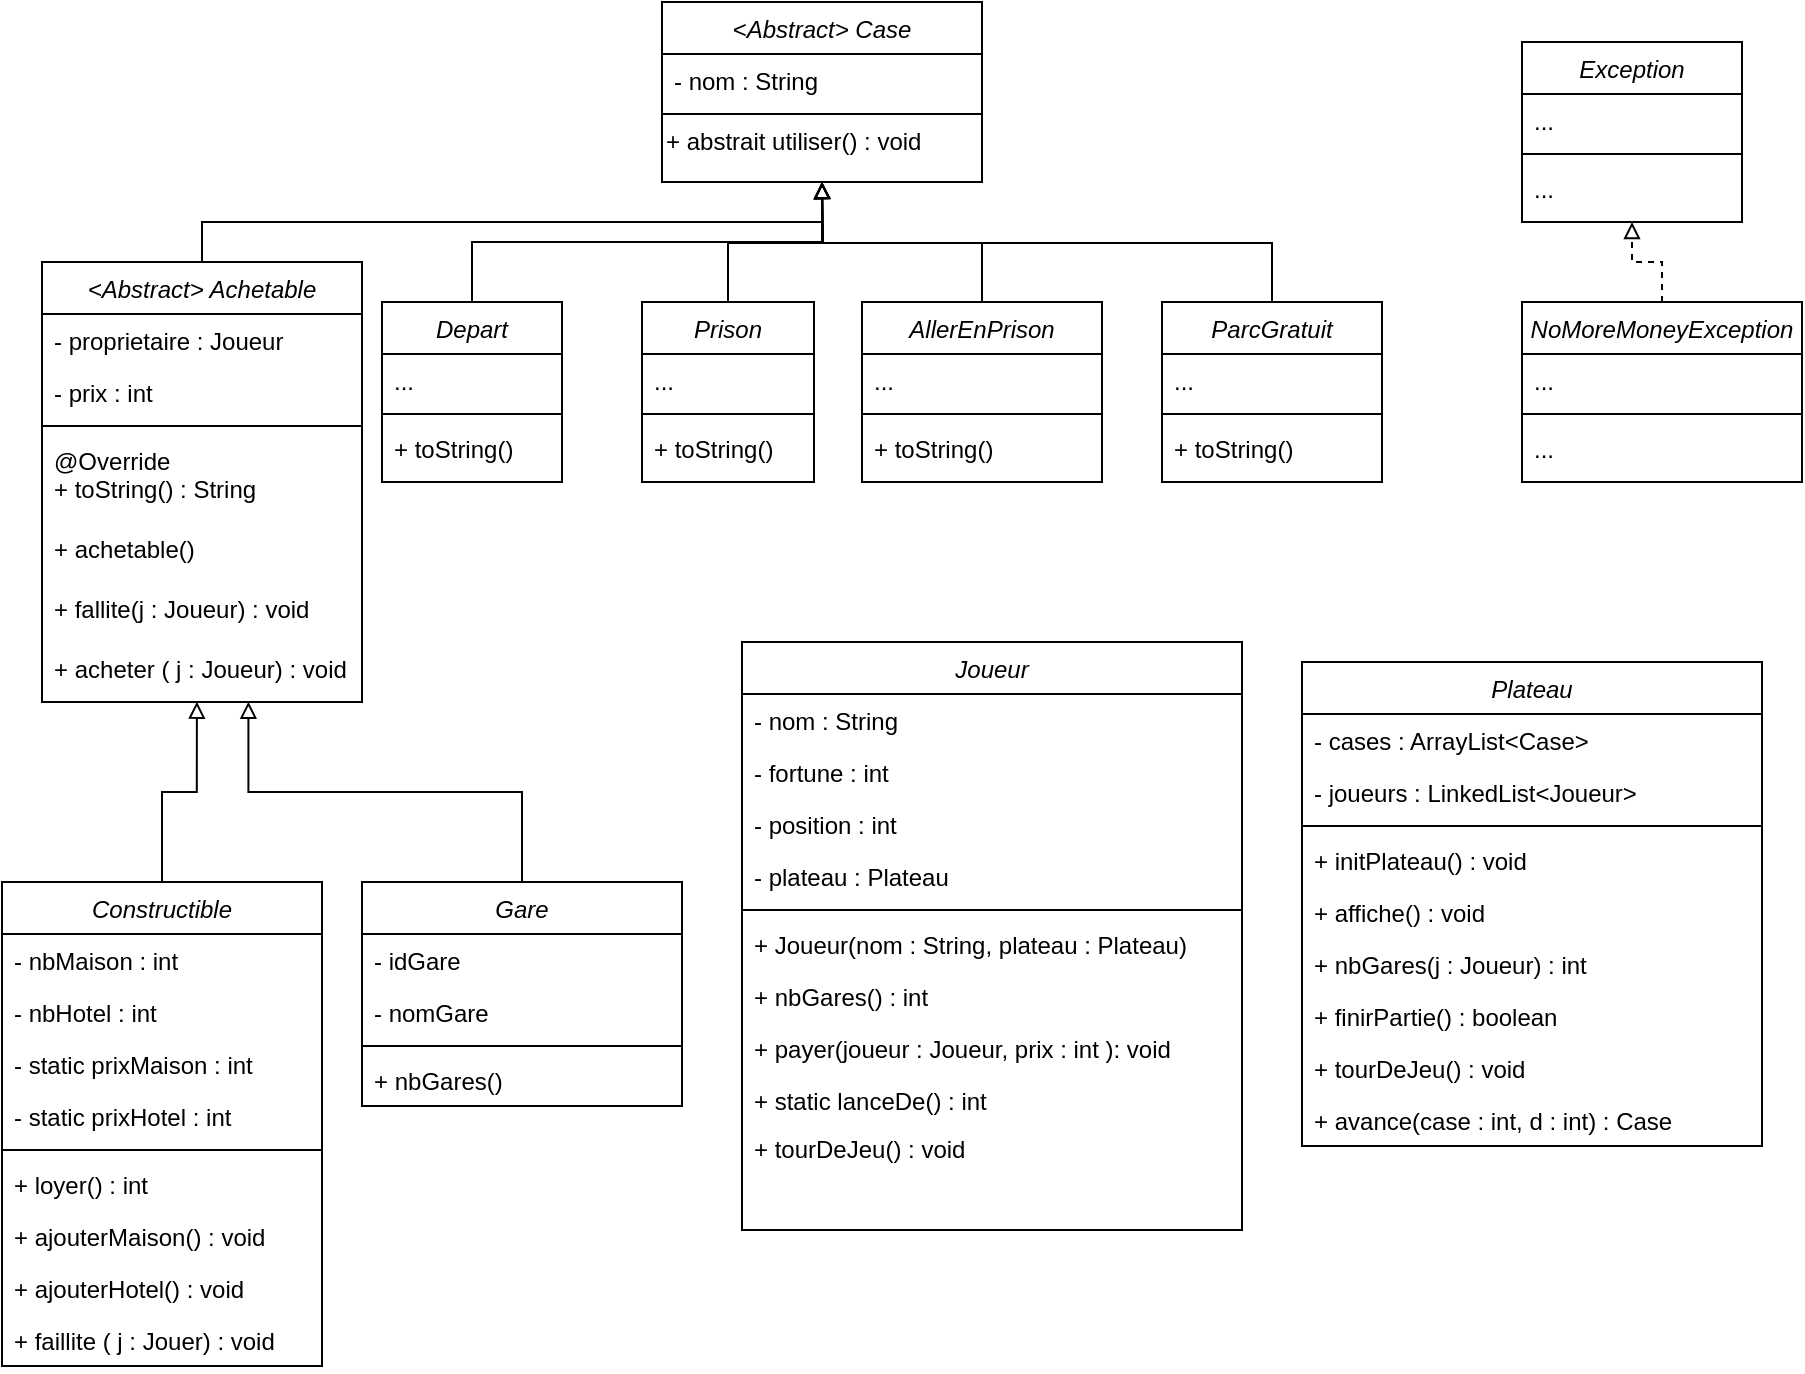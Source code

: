 <mxfile version="15.7.3" type="device"><diagram id="C5RBs43oDa-KdzZeNtuy" name="Page-1"><mxGraphModel dx="946" dy="702" grid="1" gridSize="10" guides="1" tooltips="1" connect="1" arrows="1" fold="1" page="1" pageScale="1" pageWidth="827" pageHeight="1169" math="0" shadow="0"><root><mxCell id="WIyWlLk6GJQsqaUBKTNV-0"/><mxCell id="WIyWlLk6GJQsqaUBKTNV-1" parent="WIyWlLk6GJQsqaUBKTNV-0"/><mxCell id="zkfFHV4jXpPFQw0GAbJ--0" value="&lt;Abstract&gt; Case" style="swimlane;fontStyle=2;align=center;verticalAlign=top;childLayout=stackLayout;horizontal=1;startSize=26;horizontalStack=0;resizeParent=1;resizeLast=0;collapsible=1;marginBottom=0;rounded=0;shadow=0;strokeWidth=1;" parent="WIyWlLk6GJQsqaUBKTNV-1" vertex="1"><mxGeometry x="360" y="20" width="160" height="90" as="geometry"><mxRectangle x="230" y="140" width="160" height="26" as="alternateBounds"/></mxGeometry></mxCell><mxCell id="E7dgi6KO7w2hSAVbR745-19" value="- nom : String" style="text;align=left;verticalAlign=top;spacingLeft=4;spacingRight=4;overflow=hidden;rotatable=0;points=[[0,0.5],[1,0.5]];portConstraint=eastwest;" parent="zkfFHV4jXpPFQw0GAbJ--0" vertex="1"><mxGeometry y="26" width="160" height="26" as="geometry"/></mxCell><mxCell id="zkfFHV4jXpPFQw0GAbJ--4" value="" style="line;html=1;strokeWidth=1;align=left;verticalAlign=middle;spacingTop=-1;spacingLeft=3;spacingRight=3;rotatable=0;labelPosition=right;points=[];portConstraint=eastwest;" parent="zkfFHV4jXpPFQw0GAbJ--0" vertex="1"><mxGeometry y="52" width="160" height="8" as="geometry"/></mxCell><mxCell id="E7dgi6KO7w2hSAVbR745-144" value="+ abstrait utiliser() : void" style="text;html=1;align=left;verticalAlign=middle;resizable=0;points=[];autosize=1;strokeColor=none;fillColor=none;" parent="zkfFHV4jXpPFQw0GAbJ--0" vertex="1"><mxGeometry y="60" width="160" height="20" as="geometry"/></mxCell><mxCell id="E7dgi6KO7w2hSAVbR745-142" style="edgeStyle=orthogonalEdgeStyle;rounded=0;orthogonalLoop=1;jettySize=auto;html=1;exitX=0.5;exitY=0;exitDx=0;exitDy=0;entryX=0.645;entryY=0.994;entryDx=0;entryDy=0;entryPerimeter=0;endArrow=block;endFill=0;" parent="WIyWlLk6GJQsqaUBKTNV-1" source="E7dgi6KO7w2hSAVbR745-0" target="E7dgi6KO7w2hSAVbR745-140" edge="1"><mxGeometry relative="1" as="geometry"/></mxCell><mxCell id="E7dgi6KO7w2hSAVbR745-0" value="Gare" style="swimlane;fontStyle=2;align=center;verticalAlign=top;childLayout=stackLayout;horizontal=1;startSize=26;horizontalStack=0;resizeParent=1;resizeLast=0;collapsible=1;marginBottom=0;rounded=0;shadow=0;strokeWidth=1;" parent="WIyWlLk6GJQsqaUBKTNV-1" vertex="1"><mxGeometry x="210" y="460" width="160" height="112" as="geometry"><mxRectangle x="230" y="140" width="160" height="26" as="alternateBounds"/></mxGeometry></mxCell><mxCell id="E7dgi6KO7w2hSAVbR745-3" value="- idGare" style="text;align=left;verticalAlign=top;spacingLeft=4;spacingRight=4;overflow=hidden;rotatable=0;points=[[0,0.5],[1,0.5]];portConstraint=eastwest;rounded=0;shadow=0;html=0;" parent="E7dgi6KO7w2hSAVbR745-0" vertex="1"><mxGeometry y="26" width="160" height="26" as="geometry"/></mxCell><mxCell id="E7dgi6KO7w2hSAVbR745-52" value="- nomGare" style="text;align=left;verticalAlign=top;spacingLeft=4;spacingRight=4;overflow=hidden;rotatable=0;points=[[0,0.5],[1,0.5]];portConstraint=eastwest;rounded=0;shadow=0;html=0;" parent="E7dgi6KO7w2hSAVbR745-0" vertex="1"><mxGeometry y="52" width="160" height="26" as="geometry"/></mxCell><mxCell id="E7dgi6KO7w2hSAVbR745-4" value="" style="line;html=1;strokeWidth=1;align=left;verticalAlign=middle;spacingTop=-1;spacingLeft=3;spacingRight=3;rotatable=0;labelPosition=right;points=[];portConstraint=eastwest;" parent="E7dgi6KO7w2hSAVbR745-0" vertex="1"><mxGeometry y="78" width="160" height="8" as="geometry"/></mxCell><mxCell id="E7dgi6KO7w2hSAVbR745-5" value="+ nbGares()" style="text;align=left;verticalAlign=top;spacingLeft=4;spacingRight=4;overflow=hidden;rotatable=0;points=[[0,0.5],[1,0.5]];portConstraint=eastwest;" parent="E7dgi6KO7w2hSAVbR745-0" vertex="1"><mxGeometry y="86" width="160" height="26" as="geometry"/></mxCell><mxCell id="E7dgi6KO7w2hSAVbR745-6" value="Plateau" style="swimlane;fontStyle=2;align=center;verticalAlign=top;childLayout=stackLayout;horizontal=1;startSize=26;horizontalStack=0;resizeParent=1;resizeLast=0;collapsible=1;marginBottom=0;rounded=0;shadow=0;strokeWidth=1;" parent="WIyWlLk6GJQsqaUBKTNV-1" vertex="1"><mxGeometry x="680" y="350" width="230" height="242" as="geometry"><mxRectangle x="230" y="140" width="160" height="26" as="alternateBounds"/></mxGeometry></mxCell><mxCell id="E7dgi6KO7w2hSAVbR745-8" value="- cases : ArrayList&lt;Case&gt;" style="text;align=left;verticalAlign=top;spacingLeft=4;spacingRight=4;overflow=hidden;rotatable=0;points=[[0,0.5],[1,0.5]];portConstraint=eastwest;rounded=0;shadow=0;html=0;" parent="E7dgi6KO7w2hSAVbR745-6" vertex="1"><mxGeometry y="26" width="230" height="26" as="geometry"/></mxCell><mxCell id="E7dgi6KO7w2hSAVbR745-9" value="- joueurs : LinkedList&lt;Joueur&gt;" style="text;align=left;verticalAlign=top;spacingLeft=4;spacingRight=4;overflow=hidden;rotatable=0;points=[[0,0.5],[1,0.5]];portConstraint=eastwest;rounded=0;shadow=0;html=0;" parent="E7dgi6KO7w2hSAVbR745-6" vertex="1"><mxGeometry y="52" width="230" height="26" as="geometry"/></mxCell><mxCell id="E7dgi6KO7w2hSAVbR745-10" value="" style="line;html=1;strokeWidth=1;align=left;verticalAlign=middle;spacingTop=-1;spacingLeft=3;spacingRight=3;rotatable=0;labelPosition=right;points=[];portConstraint=eastwest;" parent="E7dgi6KO7w2hSAVbR745-6" vertex="1"><mxGeometry y="78" width="230" height="8" as="geometry"/></mxCell><mxCell id="E7dgi6KO7w2hSAVbR745-11" value="+ initPlateau() : void" style="text;align=left;verticalAlign=top;spacingLeft=4;spacingRight=4;overflow=hidden;rotatable=0;points=[[0,0.5],[1,0.5]];portConstraint=eastwest;" parent="E7dgi6KO7w2hSAVbR745-6" vertex="1"><mxGeometry y="86" width="230" height="26" as="geometry"/></mxCell><mxCell id="E7dgi6KO7w2hSAVbR745-13" value="+ affiche() : void" style="text;align=left;verticalAlign=top;spacingLeft=4;spacingRight=4;overflow=hidden;rotatable=0;points=[[0,0.5],[1,0.5]];portConstraint=eastwest;" parent="E7dgi6KO7w2hSAVbR745-6" vertex="1"><mxGeometry y="112" width="230" height="26" as="geometry"/></mxCell><mxCell id="E7dgi6KO7w2hSAVbR745-18" value="+ nbGares(j : Joueur) : int" style="text;align=left;verticalAlign=top;spacingLeft=4;spacingRight=4;overflow=hidden;rotatable=0;points=[[0,0.5],[1,0.5]];portConstraint=eastwest;" parent="E7dgi6KO7w2hSAVbR745-6" vertex="1"><mxGeometry y="138" width="230" height="26" as="geometry"/></mxCell><mxCell id="E7dgi6KO7w2hSAVbR745-119" value="+ finirPartie() : boolean" style="text;align=left;verticalAlign=top;spacingLeft=4;spacingRight=4;overflow=hidden;rotatable=0;points=[[0,0.5],[1,0.5]];portConstraint=eastwest;" parent="E7dgi6KO7w2hSAVbR745-6" vertex="1"><mxGeometry y="164" width="230" height="26" as="geometry"/></mxCell><mxCell id="E7dgi6KO7w2hSAVbR745-120" value="+ tourDeJeu() : void" style="text;align=left;verticalAlign=top;spacingLeft=4;spacingRight=4;overflow=hidden;rotatable=0;points=[[0,0.5],[1,0.5]];portConstraint=eastwest;" parent="E7dgi6KO7w2hSAVbR745-6" vertex="1"><mxGeometry y="190" width="230" height="26" as="geometry"/></mxCell><mxCell id="E7dgi6KO7w2hSAVbR745-121" value="+ avance(case : int, d : int) : Case" style="text;align=left;verticalAlign=top;spacingLeft=4;spacingRight=4;overflow=hidden;rotatable=0;points=[[0,0.5],[1,0.5]];portConstraint=eastwest;" parent="E7dgi6KO7w2hSAVbR745-6" vertex="1"><mxGeometry y="216" width="230" height="26" as="geometry"/></mxCell><mxCell id="E7dgi6KO7w2hSAVbR745-22" value="Joueur" style="swimlane;fontStyle=2;align=center;verticalAlign=top;childLayout=stackLayout;horizontal=1;startSize=26;horizontalStack=0;resizeParent=1;resizeLast=0;collapsible=1;marginBottom=0;rounded=0;shadow=0;strokeWidth=1;" parent="WIyWlLk6GJQsqaUBKTNV-1" vertex="1"><mxGeometry x="400" y="340" width="250" height="294" as="geometry"><mxRectangle x="230" y="140" width="160" height="26" as="alternateBounds"/></mxGeometry></mxCell><mxCell id="E7dgi6KO7w2hSAVbR745-23" value="- nom : String" style="text;align=left;verticalAlign=top;spacingLeft=4;spacingRight=4;overflow=hidden;rotatable=0;points=[[0,0.5],[1,0.5]];portConstraint=eastwest;rounded=0;shadow=0;html=0;" parent="E7dgi6KO7w2hSAVbR745-22" vertex="1"><mxGeometry y="26" width="250" height="26" as="geometry"/></mxCell><mxCell id="E7dgi6KO7w2hSAVbR745-88" value="- fortune : int" style="text;align=left;verticalAlign=top;spacingLeft=4;spacingRight=4;overflow=hidden;rotatable=0;points=[[0,0.5],[1,0.5]];portConstraint=eastwest;rounded=0;shadow=0;html=0;" parent="E7dgi6KO7w2hSAVbR745-22" vertex="1"><mxGeometry y="52" width="250" height="26" as="geometry"/></mxCell><mxCell id="E7dgi6KO7w2hSAVbR745-89" value="- position : int" style="text;align=left;verticalAlign=top;spacingLeft=4;spacingRight=4;overflow=hidden;rotatable=0;points=[[0,0.5],[1,0.5]];portConstraint=eastwest;rounded=0;shadow=0;html=0;" parent="E7dgi6KO7w2hSAVbR745-22" vertex="1"><mxGeometry y="78" width="250" height="26" as="geometry"/></mxCell><mxCell id="E7dgi6KO7w2hSAVbR745-90" value="- plateau : Plateau" style="text;align=left;verticalAlign=top;spacingLeft=4;spacingRight=4;overflow=hidden;rotatable=0;points=[[0,0.5],[1,0.5]];portConstraint=eastwest;rounded=0;shadow=0;html=0;" parent="E7dgi6KO7w2hSAVbR745-22" vertex="1"><mxGeometry y="104" width="250" height="26" as="geometry"/></mxCell><mxCell id="E7dgi6KO7w2hSAVbR745-24" value="" style="line;html=1;strokeWidth=1;align=left;verticalAlign=middle;spacingTop=-1;spacingLeft=3;spacingRight=3;rotatable=0;labelPosition=right;points=[];portConstraint=eastwest;" parent="E7dgi6KO7w2hSAVbR745-22" vertex="1"><mxGeometry y="130" width="250" height="8" as="geometry"/></mxCell><mxCell id="E7dgi6KO7w2hSAVbR745-25" value="+ Joueur(nom : String, plateau : Plateau)" style="text;align=left;verticalAlign=top;spacingLeft=4;spacingRight=4;overflow=hidden;rotatable=0;points=[[0,0.5],[1,0.5]];portConstraint=eastwest;" parent="E7dgi6KO7w2hSAVbR745-22" vertex="1"><mxGeometry y="138" width="250" height="26" as="geometry"/></mxCell><mxCell id="E7dgi6KO7w2hSAVbR745-107" value="+ nbGares() : int" style="text;align=left;verticalAlign=top;spacingLeft=4;spacingRight=4;overflow=hidden;rotatable=0;points=[[0,0.5],[1,0.5]];portConstraint=eastwest;" parent="E7dgi6KO7w2hSAVbR745-22" vertex="1"><mxGeometry y="164" width="250" height="26" as="geometry"/></mxCell><mxCell id="E7dgi6KO7w2hSAVbR745-108" value="+ payer(joueur : Joueur, prix : int ): void" style="text;align=left;verticalAlign=top;spacingLeft=4;spacingRight=4;overflow=hidden;rotatable=0;points=[[0,0.5],[1,0.5]];portConstraint=eastwest;" parent="E7dgi6KO7w2hSAVbR745-22" vertex="1"><mxGeometry y="190" width="250" height="26" as="geometry"/></mxCell><mxCell id="E7dgi6KO7w2hSAVbR745-109" value="+ static lanceDe() : int" style="text;align=left;verticalAlign=top;spacingLeft=4;spacingRight=4;overflow=hidden;rotatable=0;points=[[0,0.5],[1,0.5]];portConstraint=eastwest;" parent="E7dgi6KO7w2hSAVbR745-22" vertex="1"><mxGeometry y="216" width="250" height="24" as="geometry"/></mxCell><mxCell id="E7dgi6KO7w2hSAVbR745-154" value="+ tourDeJeu() : void" style="text;align=left;verticalAlign=top;spacingLeft=4;spacingRight=4;overflow=hidden;rotatable=0;points=[[0,0.5],[1,0.5]];portConstraint=eastwest;" parent="E7dgi6KO7w2hSAVbR745-22" vertex="1"><mxGeometry y="240" width="250" height="24" as="geometry"/></mxCell><mxCell id="E7dgi6KO7w2hSAVbR745-92" style="edgeStyle=orthogonalEdgeStyle;rounded=0;orthogonalLoop=1;jettySize=auto;html=1;exitX=0.5;exitY=0;exitDx=0;exitDy=0;entryX=0.5;entryY=1;entryDx=0;entryDy=0;endArrow=block;endFill=0;" parent="WIyWlLk6GJQsqaUBKTNV-1" source="E7dgi6KO7w2hSAVbR745-26" target="zkfFHV4jXpPFQw0GAbJ--0" edge="1"><mxGeometry relative="1" as="geometry"><Array as="points"><mxPoint x="130" y="130"/><mxPoint x="440" y="130"/></Array></mxGeometry></mxCell><mxCell id="E7dgi6KO7w2hSAVbR745-26" value="&lt;Abstract&gt; Achetable" style="swimlane;fontStyle=2;align=center;verticalAlign=top;childLayout=stackLayout;horizontal=1;startSize=26;horizontalStack=0;resizeParent=1;resizeLast=0;collapsible=1;marginBottom=0;rounded=0;shadow=0;strokeWidth=1;" parent="WIyWlLk6GJQsqaUBKTNV-1" vertex="1"><mxGeometry x="50" y="150" width="160" height="220" as="geometry"><mxRectangle x="230" y="140" width="160" height="26" as="alternateBounds"/></mxGeometry></mxCell><mxCell id="E7dgi6KO7w2hSAVbR745-27" value="- proprietaire : Joueur" style="text;align=left;verticalAlign=top;spacingLeft=4;spacingRight=4;overflow=hidden;rotatable=0;points=[[0,0.5],[1,0.5]];portConstraint=eastwest;rounded=0;shadow=0;html=0;" parent="E7dgi6KO7w2hSAVbR745-26" vertex="1"><mxGeometry y="26" width="160" height="26" as="geometry"/></mxCell><mxCell id="E7dgi6KO7w2hSAVbR745-81" value="- prix : int" style="text;align=left;verticalAlign=top;spacingLeft=4;spacingRight=4;overflow=hidden;rotatable=0;points=[[0,0.5],[1,0.5]];portConstraint=eastwest;rounded=0;shadow=0;html=0;" parent="E7dgi6KO7w2hSAVbR745-26" vertex="1"><mxGeometry y="52" width="160" height="26" as="geometry"/></mxCell><mxCell id="E7dgi6KO7w2hSAVbR745-28" value="" style="line;html=1;strokeWidth=1;align=left;verticalAlign=middle;spacingTop=-1;spacingLeft=3;spacingRight=3;rotatable=0;labelPosition=right;points=[];portConstraint=eastwest;" parent="E7dgi6KO7w2hSAVbR745-26" vertex="1"><mxGeometry y="78" width="160" height="8" as="geometry"/></mxCell><mxCell id="E7dgi6KO7w2hSAVbR745-111" value="@Override&#10;+ toString() : String" style="text;align=left;verticalAlign=top;spacingLeft=4;spacingRight=4;overflow=hidden;rotatable=0;points=[[0,0.5],[1,0.5]];portConstraint=eastwest;" parent="E7dgi6KO7w2hSAVbR745-26" vertex="1"><mxGeometry y="86" width="160" height="44" as="geometry"/></mxCell><mxCell id="E7dgi6KO7w2hSAVbR745-29" value="+ achetable()" style="text;align=left;verticalAlign=top;spacingLeft=4;spacingRight=4;overflow=hidden;rotatable=0;points=[[0,0.5],[1,0.5]];portConstraint=eastwest;" parent="E7dgi6KO7w2hSAVbR745-26" vertex="1"><mxGeometry y="130" width="160" height="30" as="geometry"/></mxCell><mxCell id="E7dgi6KO7w2hSAVbR745-157" value="+ fallite(j : Joueur) : void" style="text;align=left;verticalAlign=top;spacingLeft=4;spacingRight=4;overflow=hidden;rotatable=0;points=[[0,0.5],[1,0.5]];portConstraint=eastwest;" parent="E7dgi6KO7w2hSAVbR745-26" vertex="1"><mxGeometry y="160" width="160" height="30" as="geometry"/></mxCell><mxCell id="E7dgi6KO7w2hSAVbR745-140" value="+ acheter ( j : Joueur) : void" style="text;align=left;verticalAlign=top;spacingLeft=4;spacingRight=4;overflow=hidden;rotatable=0;points=[[0,0.5],[1,0.5]];portConstraint=eastwest;" parent="E7dgi6KO7w2hSAVbR745-26" vertex="1"><mxGeometry y="190" width="160" height="30" as="geometry"/></mxCell><mxCell id="E7dgi6KO7w2hSAVbR745-141" style="edgeStyle=orthogonalEdgeStyle;rounded=0;orthogonalLoop=1;jettySize=auto;html=1;exitX=0.5;exitY=0;exitDx=0;exitDy=0;entryX=0.484;entryY=0.994;entryDx=0;entryDy=0;entryPerimeter=0;endArrow=block;endFill=0;" parent="WIyWlLk6GJQsqaUBKTNV-1" source="E7dgi6KO7w2hSAVbR745-30" target="E7dgi6KO7w2hSAVbR745-140" edge="1"><mxGeometry relative="1" as="geometry"/></mxCell><mxCell id="E7dgi6KO7w2hSAVbR745-30" value="Constructible" style="swimlane;fontStyle=2;align=center;verticalAlign=top;childLayout=stackLayout;horizontal=1;startSize=26;horizontalStack=0;resizeParent=1;resizeLast=0;collapsible=1;marginBottom=0;rounded=0;shadow=0;strokeWidth=1;" parent="WIyWlLk6GJQsqaUBKTNV-1" vertex="1"><mxGeometry x="30" y="460" width="160" height="242" as="geometry"><mxRectangle x="230" y="140" width="160" height="26" as="alternateBounds"/></mxGeometry></mxCell><mxCell id="E7dgi6KO7w2hSAVbR745-31" value="- nbMaison : int" style="text;align=left;verticalAlign=top;spacingLeft=4;spacingRight=4;overflow=hidden;rotatable=0;points=[[0,0.5],[1,0.5]];portConstraint=eastwest;rounded=0;shadow=0;html=0;" parent="E7dgi6KO7w2hSAVbR745-30" vertex="1"><mxGeometry y="26" width="160" height="26" as="geometry"/></mxCell><mxCell id="E7dgi6KO7w2hSAVbR745-82" value="- nbHotel : int" style="text;align=left;verticalAlign=top;spacingLeft=4;spacingRight=4;overflow=hidden;rotatable=0;points=[[0,0.5],[1,0.5]];portConstraint=eastwest;rounded=0;shadow=0;html=0;" parent="E7dgi6KO7w2hSAVbR745-30" vertex="1"><mxGeometry y="52" width="160" height="26" as="geometry"/></mxCell><mxCell id="E7dgi6KO7w2hSAVbR745-83" value="- static prixMaison : int" style="text;align=left;verticalAlign=top;spacingLeft=4;spacingRight=4;overflow=hidden;rotatable=0;points=[[0,0.5],[1,0.5]];portConstraint=eastwest;rounded=0;shadow=0;html=0;" parent="E7dgi6KO7w2hSAVbR745-30" vertex="1"><mxGeometry y="78" width="160" height="26" as="geometry"/></mxCell><mxCell id="E7dgi6KO7w2hSAVbR745-84" value="- static prixHotel : int" style="text;align=left;verticalAlign=top;spacingLeft=4;spacingRight=4;overflow=hidden;rotatable=0;points=[[0,0.5],[1,0.5]];portConstraint=eastwest;rounded=0;shadow=0;html=0;" parent="E7dgi6KO7w2hSAVbR745-30" vertex="1"><mxGeometry y="104" width="160" height="26" as="geometry"/></mxCell><mxCell id="E7dgi6KO7w2hSAVbR745-32" value="" style="line;html=1;strokeWidth=1;align=left;verticalAlign=middle;spacingTop=-1;spacingLeft=3;spacingRight=3;rotatable=0;labelPosition=right;points=[];portConstraint=eastwest;" parent="E7dgi6KO7w2hSAVbR745-30" vertex="1"><mxGeometry y="130" width="160" height="8" as="geometry"/></mxCell><mxCell id="E7dgi6KO7w2hSAVbR745-33" value="+ loyer() : int" style="text;align=left;verticalAlign=top;spacingLeft=4;spacingRight=4;overflow=hidden;rotatable=0;points=[[0,0.5],[1,0.5]];portConstraint=eastwest;" parent="E7dgi6KO7w2hSAVbR745-30" vertex="1"><mxGeometry y="138" width="160" height="26" as="geometry"/></mxCell><mxCell id="E7dgi6KO7w2hSAVbR745-85" value="+ ajouterMaison() : void" style="text;align=left;verticalAlign=top;spacingLeft=4;spacingRight=4;overflow=hidden;rotatable=0;points=[[0,0.5],[1,0.5]];portConstraint=eastwest;" parent="E7dgi6KO7w2hSAVbR745-30" vertex="1"><mxGeometry y="164" width="160" height="26" as="geometry"/></mxCell><mxCell id="E7dgi6KO7w2hSAVbR745-91" value="+ ajouterHotel() : void" style="text;align=left;verticalAlign=top;spacingLeft=4;spacingRight=4;overflow=hidden;rotatable=0;points=[[0,0.5],[1,0.5]];portConstraint=eastwest;" parent="E7dgi6KO7w2hSAVbR745-30" vertex="1"><mxGeometry y="190" width="160" height="26" as="geometry"/></mxCell><mxCell id="E7dgi6KO7w2hSAVbR745-159" value="+ faillite ( j : Jouer) : void" style="text;align=left;verticalAlign=top;spacingLeft=4;spacingRight=4;overflow=hidden;rotatable=0;points=[[0,0.5],[1,0.5]];portConstraint=eastwest;" parent="E7dgi6KO7w2hSAVbR745-30" vertex="1"><mxGeometry y="216" width="160" height="26" as="geometry"/></mxCell><mxCell id="E7dgi6KO7w2hSAVbR745-94" style="edgeStyle=orthogonalEdgeStyle;rounded=0;orthogonalLoop=1;jettySize=auto;html=1;exitX=0.5;exitY=0;exitDx=0;exitDy=0;endArrow=block;endFill=0;" parent="WIyWlLk6GJQsqaUBKTNV-1" source="E7dgi6KO7w2hSAVbR745-65" edge="1"><mxGeometry relative="1" as="geometry"><mxPoint x="440" y="110" as="targetPoint"/></mxGeometry></mxCell><mxCell id="E7dgi6KO7w2hSAVbR745-65" value="Prison" style="swimlane;fontStyle=2;align=center;verticalAlign=top;childLayout=stackLayout;horizontal=1;startSize=26;horizontalStack=0;resizeParent=1;resizeLast=0;collapsible=1;marginBottom=0;rounded=0;shadow=0;strokeWidth=1;" parent="WIyWlLk6GJQsqaUBKTNV-1" vertex="1"><mxGeometry x="350" y="170" width="86" height="90" as="geometry"><mxRectangle x="230" y="140" width="160" height="26" as="alternateBounds"/></mxGeometry></mxCell><mxCell id="E7dgi6KO7w2hSAVbR745-66" value="..." style="text;align=left;verticalAlign=top;spacingLeft=4;spacingRight=4;overflow=hidden;rotatable=0;points=[[0,0.5],[1,0.5]];portConstraint=eastwest;rounded=0;shadow=0;html=0;" parent="E7dgi6KO7w2hSAVbR745-65" vertex="1"><mxGeometry y="26" width="86" height="26" as="geometry"/></mxCell><mxCell id="E7dgi6KO7w2hSAVbR745-67" value="" style="line;html=1;strokeWidth=1;align=left;verticalAlign=middle;spacingTop=-1;spacingLeft=3;spacingRight=3;rotatable=0;labelPosition=right;points=[];portConstraint=eastwest;" parent="E7dgi6KO7w2hSAVbR745-65" vertex="1"><mxGeometry y="52" width="86" height="8" as="geometry"/></mxCell><mxCell id="E7dgi6KO7w2hSAVbR745-68" value="+ toString()" style="text;align=left;verticalAlign=top;spacingLeft=4;spacingRight=4;overflow=hidden;rotatable=0;points=[[0,0.5],[1,0.5]];portConstraint=eastwest;" parent="E7dgi6KO7w2hSAVbR745-65" vertex="1"><mxGeometry y="60" width="86" height="26" as="geometry"/></mxCell><mxCell id="E7dgi6KO7w2hSAVbR745-95" style="edgeStyle=orthogonalEdgeStyle;rounded=0;orthogonalLoop=1;jettySize=auto;html=1;exitX=0.5;exitY=0;exitDx=0;exitDy=0;endArrow=block;endFill=0;" parent="WIyWlLk6GJQsqaUBKTNV-1" source="E7dgi6KO7w2hSAVbR745-69" edge="1"><mxGeometry relative="1" as="geometry"><mxPoint x="440" y="110" as="targetPoint"/></mxGeometry></mxCell><mxCell id="E7dgi6KO7w2hSAVbR745-69" value="AllerEnPrison" style="swimlane;fontStyle=2;align=center;verticalAlign=top;childLayout=stackLayout;horizontal=1;startSize=26;horizontalStack=0;resizeParent=1;resizeLast=0;collapsible=1;marginBottom=0;rounded=0;shadow=0;strokeWidth=1;" parent="WIyWlLk6GJQsqaUBKTNV-1" vertex="1"><mxGeometry x="460" y="170" width="120" height="90" as="geometry"><mxRectangle x="230" y="140" width="160" height="26" as="alternateBounds"/></mxGeometry></mxCell><mxCell id="E7dgi6KO7w2hSAVbR745-70" value="..." style="text;align=left;verticalAlign=top;spacingLeft=4;spacingRight=4;overflow=hidden;rotatable=0;points=[[0,0.5],[1,0.5]];portConstraint=eastwest;rounded=0;shadow=0;html=0;" parent="E7dgi6KO7w2hSAVbR745-69" vertex="1"><mxGeometry y="26" width="120" height="26" as="geometry"/></mxCell><mxCell id="E7dgi6KO7w2hSAVbR745-71" value="" style="line;html=1;strokeWidth=1;align=left;verticalAlign=middle;spacingTop=-1;spacingLeft=3;spacingRight=3;rotatable=0;labelPosition=right;points=[];portConstraint=eastwest;" parent="E7dgi6KO7w2hSAVbR745-69" vertex="1"><mxGeometry y="52" width="120" height="8" as="geometry"/></mxCell><mxCell id="E7dgi6KO7w2hSAVbR745-72" value="+ toString()" style="text;align=left;verticalAlign=top;spacingLeft=4;spacingRight=4;overflow=hidden;rotatable=0;points=[[0,0.5],[1,0.5]];portConstraint=eastwest;" parent="E7dgi6KO7w2hSAVbR745-69" vertex="1"><mxGeometry y="60" width="120" height="26" as="geometry"/></mxCell><mxCell id="E7dgi6KO7w2hSAVbR745-93" style="edgeStyle=orthogonalEdgeStyle;rounded=0;orthogonalLoop=1;jettySize=auto;html=1;exitX=0.5;exitY=0;exitDx=0;exitDy=0;entryX=0.5;entryY=1;entryDx=0;entryDy=0;endArrow=block;endFill=0;" parent="WIyWlLk6GJQsqaUBKTNV-1" source="E7dgi6KO7w2hSAVbR745-73" target="zkfFHV4jXpPFQw0GAbJ--0" edge="1"><mxGeometry relative="1" as="geometry"/></mxCell><mxCell id="E7dgi6KO7w2hSAVbR745-73" value="Depart" style="swimlane;fontStyle=2;align=center;verticalAlign=top;childLayout=stackLayout;horizontal=1;startSize=26;horizontalStack=0;resizeParent=1;resizeLast=0;collapsible=1;marginBottom=0;rounded=0;shadow=0;strokeWidth=1;" parent="WIyWlLk6GJQsqaUBKTNV-1" vertex="1"><mxGeometry x="220" y="170" width="90" height="90" as="geometry"><mxRectangle x="230" y="140" width="160" height="26" as="alternateBounds"/></mxGeometry></mxCell><mxCell id="E7dgi6KO7w2hSAVbR745-74" value="..." style="text;align=left;verticalAlign=top;spacingLeft=4;spacingRight=4;overflow=hidden;rotatable=0;points=[[0,0.5],[1,0.5]];portConstraint=eastwest;rounded=0;shadow=0;html=0;" parent="E7dgi6KO7w2hSAVbR745-73" vertex="1"><mxGeometry y="26" width="90" height="26" as="geometry"/></mxCell><mxCell id="E7dgi6KO7w2hSAVbR745-75" value="" style="line;html=1;strokeWidth=1;align=left;verticalAlign=middle;spacingTop=-1;spacingLeft=3;spacingRight=3;rotatable=0;labelPosition=right;points=[];portConstraint=eastwest;" parent="E7dgi6KO7w2hSAVbR745-73" vertex="1"><mxGeometry y="52" width="90" height="8" as="geometry"/></mxCell><mxCell id="E7dgi6KO7w2hSAVbR745-76" value="+ toString()" style="text;align=left;verticalAlign=top;spacingLeft=4;spacingRight=4;overflow=hidden;rotatable=0;points=[[0,0.5],[1,0.5]];portConstraint=eastwest;" parent="E7dgi6KO7w2hSAVbR745-73" vertex="1"><mxGeometry y="60" width="90" height="26" as="geometry"/></mxCell><mxCell id="E7dgi6KO7w2hSAVbR745-96" style="edgeStyle=orthogonalEdgeStyle;rounded=0;orthogonalLoop=1;jettySize=auto;html=1;exitX=0.5;exitY=0;exitDx=0;exitDy=0;endArrow=block;endFill=0;" parent="WIyWlLk6GJQsqaUBKTNV-1" source="E7dgi6KO7w2hSAVbR745-77" edge="1"><mxGeometry relative="1" as="geometry"><mxPoint x="440" y="110" as="targetPoint"/></mxGeometry></mxCell><mxCell id="E7dgi6KO7w2hSAVbR745-77" value="ParcGratuit" style="swimlane;fontStyle=2;align=center;verticalAlign=top;childLayout=stackLayout;horizontal=1;startSize=26;horizontalStack=0;resizeParent=1;resizeLast=0;collapsible=1;marginBottom=0;rounded=0;shadow=0;strokeWidth=1;" parent="WIyWlLk6GJQsqaUBKTNV-1" vertex="1"><mxGeometry x="610" y="170" width="110" height="90" as="geometry"><mxRectangle x="230" y="140" width="160" height="26" as="alternateBounds"/></mxGeometry></mxCell><mxCell id="E7dgi6KO7w2hSAVbR745-78" value="..." style="text;align=left;verticalAlign=top;spacingLeft=4;spacingRight=4;overflow=hidden;rotatable=0;points=[[0,0.5],[1,0.5]];portConstraint=eastwest;rounded=0;shadow=0;html=0;" parent="E7dgi6KO7w2hSAVbR745-77" vertex="1"><mxGeometry y="26" width="110" height="26" as="geometry"/></mxCell><mxCell id="E7dgi6KO7w2hSAVbR745-79" value="" style="line;html=1;strokeWidth=1;align=left;verticalAlign=middle;spacingTop=-1;spacingLeft=3;spacingRight=3;rotatable=0;labelPosition=right;points=[];portConstraint=eastwest;" parent="E7dgi6KO7w2hSAVbR745-77" vertex="1"><mxGeometry y="52" width="110" height="8" as="geometry"/></mxCell><mxCell id="E7dgi6KO7w2hSAVbR745-80" value="+ toString()" style="text;align=left;verticalAlign=top;spacingLeft=4;spacingRight=4;overflow=hidden;rotatable=0;points=[[0,0.5],[1,0.5]];portConstraint=eastwest;" parent="E7dgi6KO7w2hSAVbR745-77" vertex="1"><mxGeometry y="60" width="110" height="26" as="geometry"/></mxCell><mxCell id="E7dgi6KO7w2hSAVbR745-97" value="Exception" style="swimlane;fontStyle=2;align=center;verticalAlign=top;childLayout=stackLayout;horizontal=1;startSize=26;horizontalStack=0;resizeParent=1;resizeLast=0;collapsible=1;marginBottom=0;rounded=0;shadow=0;strokeWidth=1;" parent="WIyWlLk6GJQsqaUBKTNV-1" vertex="1"><mxGeometry x="790" y="40" width="110" height="90" as="geometry"><mxRectangle x="230" y="140" width="160" height="26" as="alternateBounds"/></mxGeometry></mxCell><mxCell id="E7dgi6KO7w2hSAVbR745-98" value="..." style="text;align=left;verticalAlign=top;spacingLeft=4;spacingRight=4;overflow=hidden;rotatable=0;points=[[0,0.5],[1,0.5]];portConstraint=eastwest;rounded=0;shadow=0;html=0;" parent="E7dgi6KO7w2hSAVbR745-97" vertex="1"><mxGeometry y="26" width="110" height="26" as="geometry"/></mxCell><mxCell id="E7dgi6KO7w2hSAVbR745-99" value="" style="line;html=1;strokeWidth=1;align=left;verticalAlign=middle;spacingTop=-1;spacingLeft=3;spacingRight=3;rotatable=0;labelPosition=right;points=[];portConstraint=eastwest;" parent="E7dgi6KO7w2hSAVbR745-97" vertex="1"><mxGeometry y="52" width="110" height="8" as="geometry"/></mxCell><mxCell id="E7dgi6KO7w2hSAVbR745-100" value="..." style="text;align=left;verticalAlign=top;spacingLeft=4;spacingRight=4;overflow=hidden;rotatable=0;points=[[0,0.5],[1,0.5]];portConstraint=eastwest;" parent="E7dgi6KO7w2hSAVbR745-97" vertex="1"><mxGeometry y="60" width="110" height="26" as="geometry"/></mxCell><mxCell id="E7dgi6KO7w2hSAVbR745-158" style="edgeStyle=orthogonalEdgeStyle;rounded=0;orthogonalLoop=1;jettySize=auto;html=1;exitX=0.5;exitY=0;exitDx=0;exitDy=0;entryX=0.5;entryY=1;entryDx=0;entryDy=0;dashed=1;endArrow=block;endFill=0;" parent="WIyWlLk6GJQsqaUBKTNV-1" source="E7dgi6KO7w2hSAVbR745-101" target="E7dgi6KO7w2hSAVbR745-97" edge="1"><mxGeometry relative="1" as="geometry"/></mxCell><mxCell id="E7dgi6KO7w2hSAVbR745-101" value="NoMoreMoneyException" style="swimlane;fontStyle=2;align=center;verticalAlign=top;childLayout=stackLayout;horizontal=1;startSize=26;horizontalStack=0;resizeParent=1;resizeLast=0;collapsible=1;marginBottom=0;rounded=0;shadow=0;strokeWidth=1;" parent="WIyWlLk6GJQsqaUBKTNV-1" vertex="1"><mxGeometry x="790" y="170" width="140" height="90" as="geometry"><mxRectangle x="230" y="140" width="160" height="26" as="alternateBounds"/></mxGeometry></mxCell><mxCell id="E7dgi6KO7w2hSAVbR745-102" value="..." style="text;align=left;verticalAlign=top;spacingLeft=4;spacingRight=4;overflow=hidden;rotatable=0;points=[[0,0.5],[1,0.5]];portConstraint=eastwest;rounded=0;shadow=0;html=0;" parent="E7dgi6KO7w2hSAVbR745-101" vertex="1"><mxGeometry y="26" width="140" height="26" as="geometry"/></mxCell><mxCell id="E7dgi6KO7w2hSAVbR745-103" value="" style="line;html=1;strokeWidth=1;align=left;verticalAlign=middle;spacingTop=-1;spacingLeft=3;spacingRight=3;rotatable=0;labelPosition=right;points=[];portConstraint=eastwest;" parent="E7dgi6KO7w2hSAVbR745-101" vertex="1"><mxGeometry y="52" width="140" height="8" as="geometry"/></mxCell><mxCell id="E7dgi6KO7w2hSAVbR745-104" value="..." style="text;align=left;verticalAlign=top;spacingLeft=4;spacingRight=4;overflow=hidden;rotatable=0;points=[[0,0.5],[1,0.5]];portConstraint=eastwest;" parent="E7dgi6KO7w2hSAVbR745-101" vertex="1"><mxGeometry y="60" width="140" height="26" as="geometry"/></mxCell></root></mxGraphModel></diagram></mxfile>